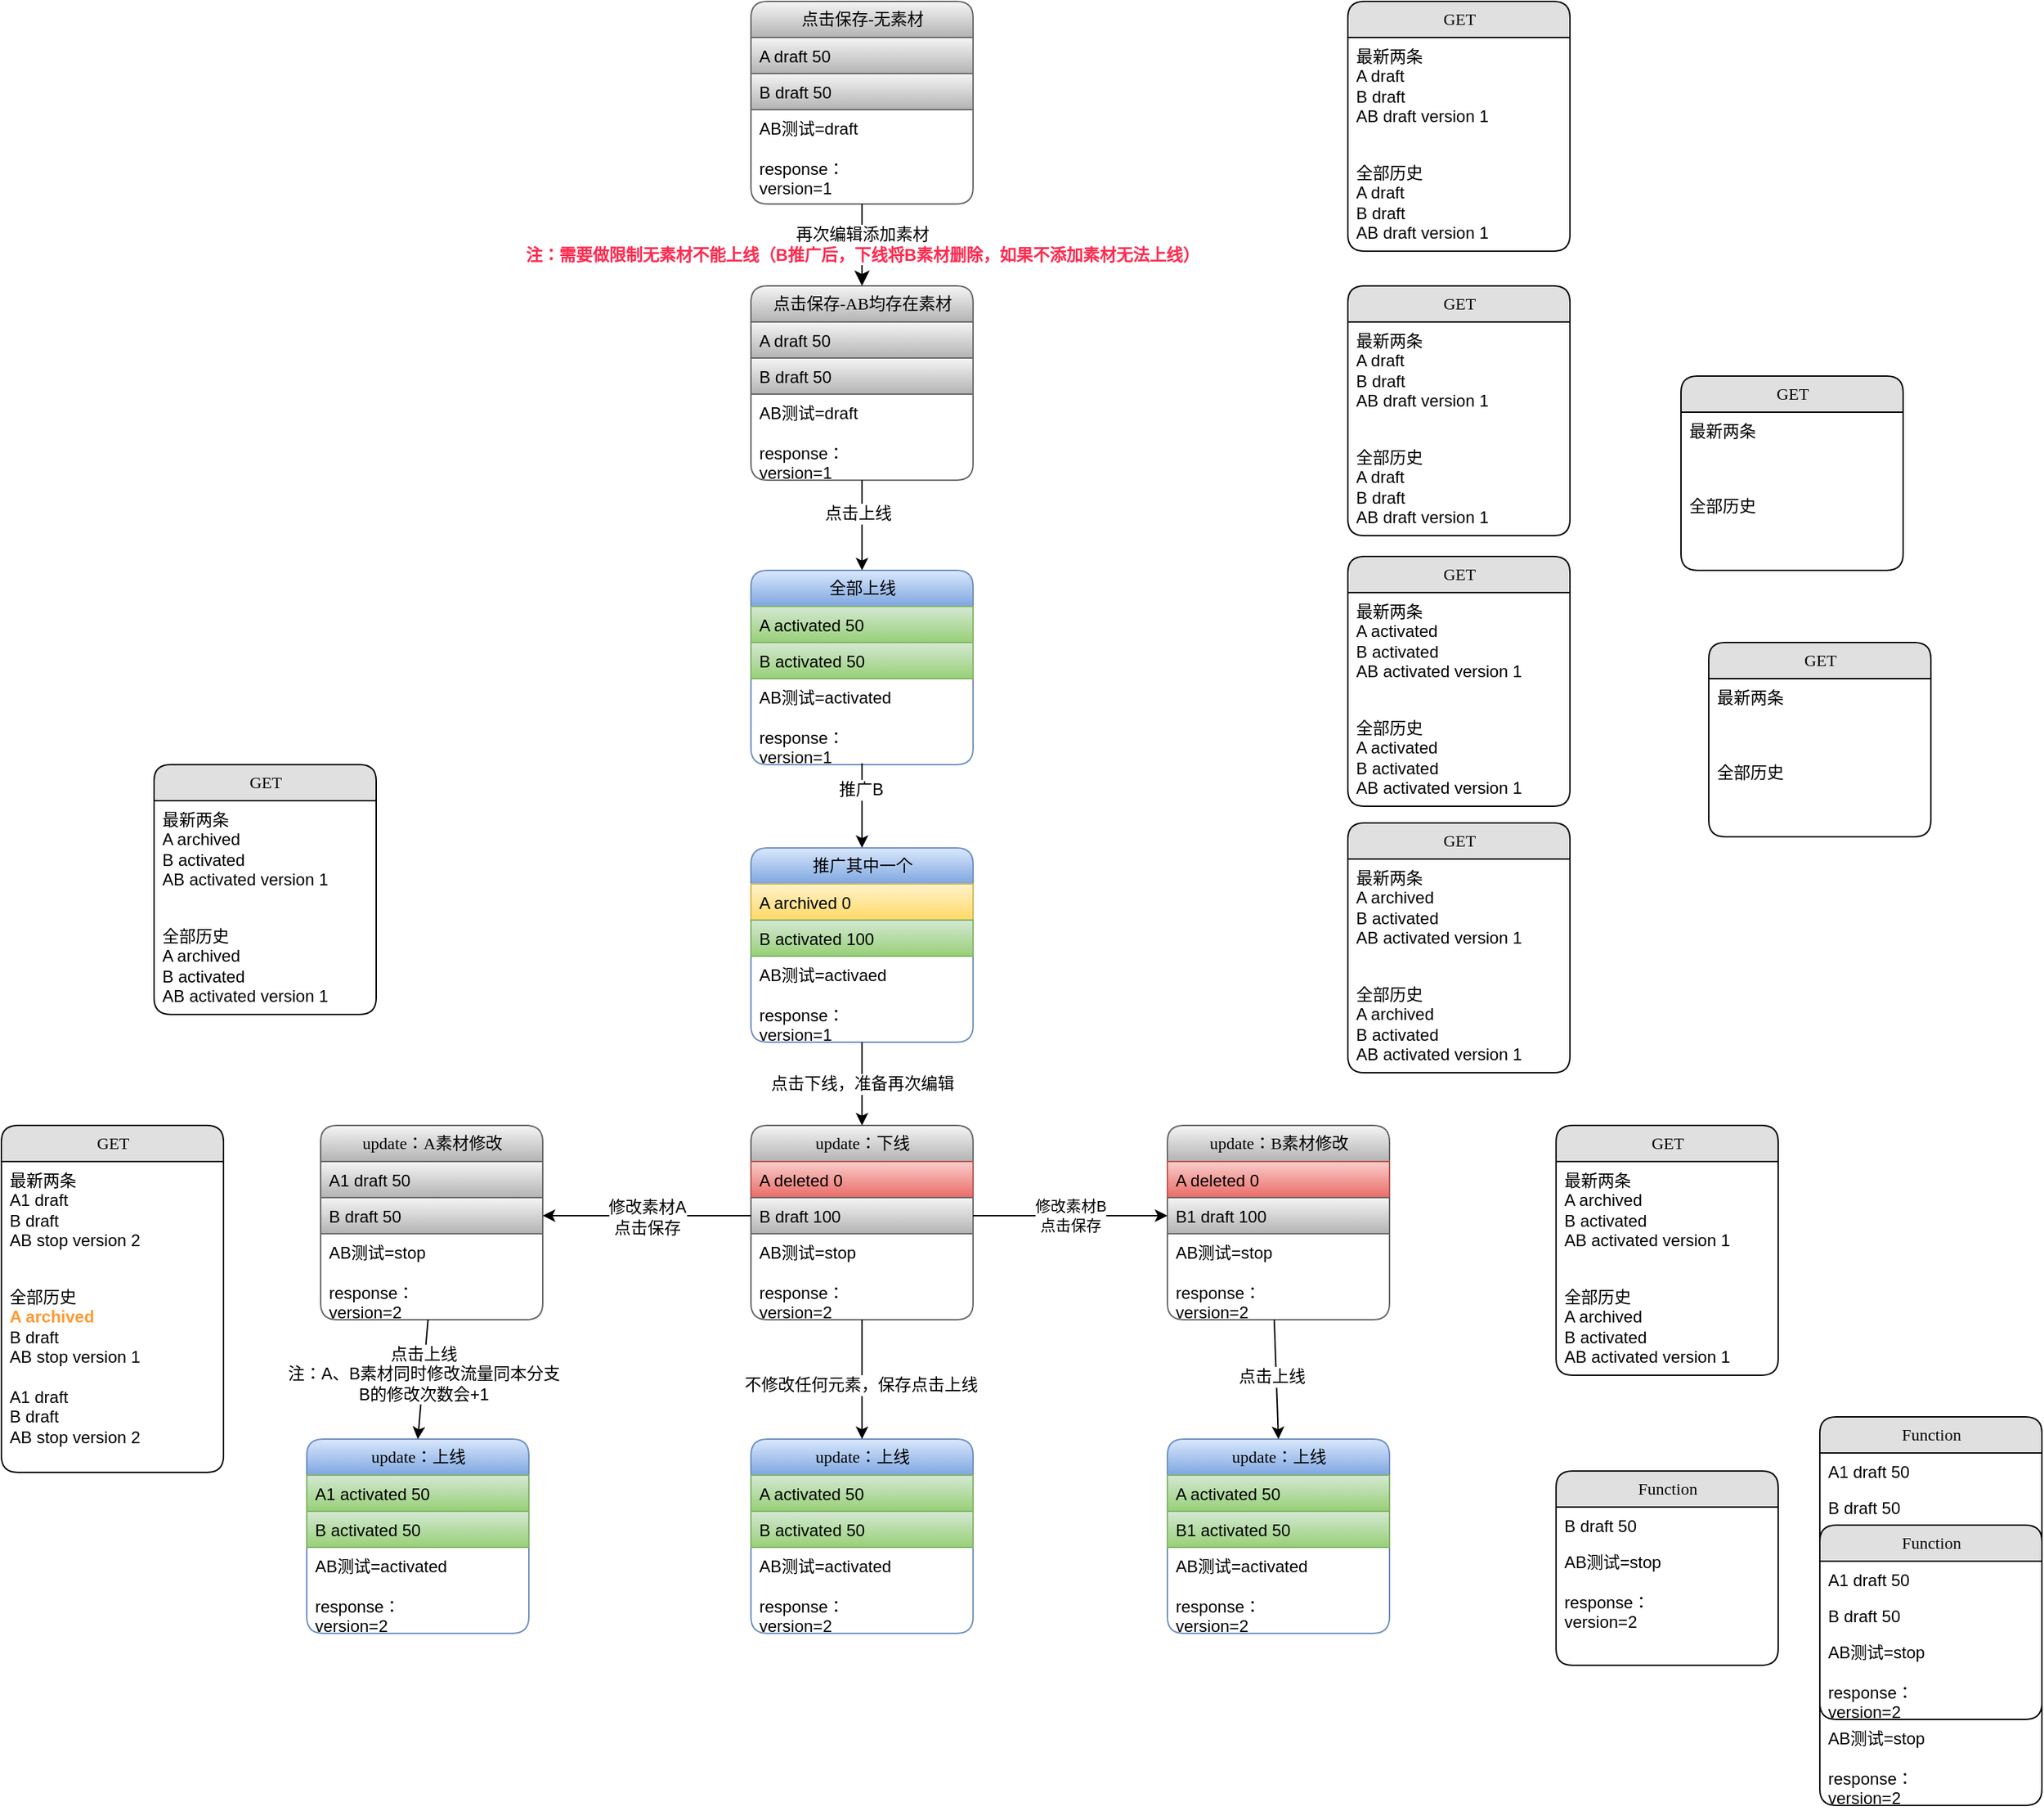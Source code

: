 <mxfile version="12.1.0" type="github" pages="1"><diagram name="Page-1" id="b520641d-4fe3-3701-9064-5fc419738815"><mxGraphModel dx="2775" dy="908" grid="1" gridSize="10" guides="1" tooltips="1" connect="1" arrows="1" fold="1" page="1" pageScale="1" pageWidth="1100" pageHeight="850" background="#ffffff" math="0" shadow="0"><root><mxCell id="0"/><mxCell id="1" parent="0"/><mxCell id="21ea969265ad0168-6" value="点击保存-无素材" style="swimlane;html=1;fontStyle=0;childLayout=stackLayout;horizontal=1;startSize=26;fillColor=#f5f5f5;horizontalStack=0;resizeParent=1;resizeLast=0;collapsible=1;marginBottom=0;swimlaneFillColor=#ffffff;align=center;rounded=1;shadow=0;comic=0;labelBackgroundColor=none;strokeColor=#666666;strokeWidth=1;fontFamily=Verdana;fontSize=12;gradientColor=#b3b3b3;" parent="1" vertex="1"><mxGeometry x="160" y="30" width="160" height="146" as="geometry"/></mxCell><mxCell id="21ea969265ad0168-7" value="A draft 50" style="text;html=1;strokeColor=#666666;fillColor=#f5f5f5;spacingLeft=4;spacingRight=4;whiteSpace=wrap;overflow=hidden;rotatable=0;points=[[0,0.5],[1,0.5]];portConstraint=eastwest;gradientColor=#b3b3b3;" parent="21ea969265ad0168-6" vertex="1"><mxGeometry y="26" width="160" height="26" as="geometry"/></mxCell><mxCell id="21ea969265ad0168-8" value="B draft 50" style="text;html=1;strokeColor=#666666;fillColor=#f5f5f5;spacingLeft=4;spacingRight=4;whiteSpace=wrap;overflow=hidden;rotatable=0;points=[[0,0.5],[1,0.5]];portConstraint=eastwest;gradientColor=#b3b3b3;" parent="21ea969265ad0168-6" vertex="1"><mxGeometry y="52" width="160" height="26" as="geometry"/></mxCell><mxCell id="21ea969265ad0168-9" value="AB测试=draft&lt;br&gt;&lt;br&gt;response：&lt;br&gt;version=1" style="text;html=1;strokeColor=none;fillColor=none;spacingLeft=4;spacingRight=4;whiteSpace=wrap;overflow=hidden;rotatable=0;points=[[0,0.5],[1,0.5]];portConstraint=eastwest;" parent="21ea969265ad0168-6" vertex="1"><mxGeometry y="78" width="160" height="62" as="geometry"/></mxCell><mxCell id="21ea969265ad0168-14" value="点击保存-AB均存在素材" style="swimlane;html=1;fontStyle=0;childLayout=stackLayout;horizontal=1;startSize=26;fillColor=#f5f5f5;horizontalStack=0;resizeParent=1;resizeLast=0;collapsible=1;marginBottom=0;swimlaneFillColor=#ffffff;align=center;rounded=1;shadow=0;comic=0;labelBackgroundColor=none;strokeColor=#666666;strokeWidth=1;fontFamily=Verdana;fontSize=12;gradientColor=#b3b3b3;" parent="1" vertex="1"><mxGeometry x="160" y="235" width="160" height="140" as="geometry"/></mxCell><mxCell id="21ea969265ad0168-15" value="A draft 50" style="text;html=1;strokeColor=#666666;fillColor=#f5f5f5;spacingLeft=4;spacingRight=4;whiteSpace=wrap;overflow=hidden;rotatable=0;points=[[0,0.5],[1,0.5]];portConstraint=eastwest;gradientColor=#b3b3b3;" parent="21ea969265ad0168-14" vertex="1"><mxGeometry y="26" width="160" height="26" as="geometry"/></mxCell><mxCell id="21ea969265ad0168-16" value="B draft 50" style="text;html=1;strokeColor=#666666;fillColor=#f5f5f5;spacingLeft=4;spacingRight=4;whiteSpace=wrap;overflow=hidden;rotatable=0;points=[[0,0.5],[1,0.5]];portConstraint=eastwest;gradientColor=#b3b3b3;" parent="21ea969265ad0168-14" vertex="1"><mxGeometry y="52" width="160" height="26" as="geometry"/></mxCell><mxCell id="LY-3faX_GtaWRglu8seo-2" value="AB测试=draft&lt;br&gt;&lt;br&gt;response：&lt;br&gt;version=1" style="text;html=1;strokeColor=none;fillColor=none;spacingLeft=4;spacingRight=4;whiteSpace=wrap;overflow=hidden;rotatable=0;points=[[0,0.5],[1,0.5]];portConstraint=eastwest;" vertex="1" parent="21ea969265ad0168-14"><mxGeometry y="78" width="160" height="62" as="geometry"/></mxCell><mxCell id="21ea969265ad0168-18" value="全部上线" style="swimlane;html=1;fontStyle=0;childLayout=stackLayout;horizontal=1;startSize=26;fillColor=#dae8fc;horizontalStack=0;resizeParent=1;resizeLast=0;collapsible=1;marginBottom=0;swimlaneFillColor=#ffffff;align=center;rounded=1;shadow=0;comic=0;labelBackgroundColor=none;strokeColor=#6c8ebf;strokeWidth=1;fontFamily=Verdana;fontSize=12;gradientColor=#7ea6e0;" parent="1" vertex="1"><mxGeometry x="160" y="440" width="160" height="140" as="geometry"/></mxCell><mxCell id="21ea969265ad0168-19" value="A activated 50" style="text;html=1;strokeColor=#82b366;fillColor=#d5e8d4;spacingLeft=4;spacingRight=4;whiteSpace=wrap;overflow=hidden;rotatable=0;points=[[0,0.5],[1,0.5]];portConstraint=eastwest;gradientColor=#97d077;" parent="21ea969265ad0168-18" vertex="1"><mxGeometry y="26" width="160" height="26" as="geometry"/></mxCell><mxCell id="21ea969265ad0168-20" value="B activated 50" style="text;html=1;strokeColor=#82b366;fillColor=#d5e8d4;spacingLeft=4;spacingRight=4;whiteSpace=wrap;overflow=hidden;rotatable=0;points=[[0,0.5],[1,0.5]];portConstraint=eastwest;gradientColor=#97d077;" parent="21ea969265ad0168-18" vertex="1"><mxGeometry y="52" width="160" height="26" as="geometry"/></mxCell><mxCell id="21ea969265ad0168-51" value="AB测试=activated&lt;br&gt;&lt;br&gt;response：&lt;br&gt;version=1" style="text;html=1;strokeColor=none;fillColor=none;spacingLeft=4;spacingRight=4;whiteSpace=wrap;overflow=hidden;rotatable=0;points=[[0,0.5],[1,0.5]];portConstraint=eastwest;" parent="21ea969265ad0168-18" vertex="1"><mxGeometry y="78" width="160" height="62" as="geometry"/></mxCell><mxCell id="21ea969265ad0168-36" style="edgeStyle=orthogonalEdgeStyle;html=1;labelBackgroundColor=none;startFill=0;startSize=8;endFill=1;endSize=8;fontFamily=Verdana;fontSize=12;" parent="1" source="21ea969265ad0168-6" target="21ea969265ad0168-14" edge="1"><mxGeometry relative="1" as="geometry"/></mxCell><mxCell id="LY-3faX_GtaWRglu8seo-1" value="再次编辑添加素材&lt;br&gt;&lt;b&gt;&lt;font color=&quot;#ff2b4f&quot;&gt;注：需要做限制无素材不能上线（B推广后，下线将B素材删除，如果不添加素材无法上线）&lt;/font&gt;&lt;/b&gt;" style="text;html=1;resizable=0;points=[];align=center;verticalAlign=middle;labelBackgroundColor=#ffffff;" vertex="1" connectable="0" parent="21ea969265ad0168-36"><mxGeometry x="-0.02" relative="1" as="geometry"><mxPoint as="offset"/></mxGeometry></mxCell><mxCell id="LY-3faX_GtaWRglu8seo-19" value="update：B素材修改" style="swimlane;html=1;fontStyle=0;childLayout=stackLayout;horizontal=1;startSize=26;fillColor=#f5f5f5;horizontalStack=0;resizeParent=1;resizeLast=0;collapsible=1;marginBottom=0;swimlaneFillColor=#ffffff;align=center;rounded=1;shadow=0;comic=0;labelBackgroundColor=none;strokeColor=#666666;strokeWidth=1;fontFamily=Verdana;fontSize=12;gradientColor=#b3b3b3;" vertex="1" parent="1"><mxGeometry x="460" y="840" width="160" height="140" as="geometry"/></mxCell><mxCell id="LY-3faX_GtaWRglu8seo-20" value="A deleted 0" style="text;html=1;strokeColor=#b85450;fillColor=#f8cecc;spacingLeft=4;spacingRight=4;whiteSpace=wrap;overflow=hidden;rotatable=0;points=[[0,0.5],[1,0.5]];portConstraint=eastwest;gradientColor=#ea6b66;" vertex="1" parent="LY-3faX_GtaWRglu8seo-19"><mxGeometry y="26" width="160" height="26" as="geometry"/></mxCell><mxCell id="LY-3faX_GtaWRglu8seo-21" value="B1 draft 100" style="text;html=1;strokeColor=#666666;fillColor=#f5f5f5;spacingLeft=4;spacingRight=4;whiteSpace=wrap;overflow=hidden;rotatable=0;points=[[0,0.5],[1,0.5]];portConstraint=eastwest;gradientColor=#b3b3b3;" vertex="1" parent="LY-3faX_GtaWRglu8seo-19"><mxGeometry y="52" width="160" height="26" as="geometry"/></mxCell><mxCell id="LY-3faX_GtaWRglu8seo-22" value="AB测试=stop&lt;br&gt;&lt;br&gt;response：&lt;br&gt;version=2" style="text;html=1;strokeColor=none;fillColor=none;spacingLeft=4;spacingRight=4;whiteSpace=wrap;overflow=hidden;rotatable=0;points=[[0,0.5],[1,0.5]];portConstraint=eastwest;" vertex="1" parent="LY-3faX_GtaWRglu8seo-19"><mxGeometry y="78" width="160" height="62" as="geometry"/></mxCell><mxCell id="LY-3faX_GtaWRglu8seo-23" value="推广其中一个" style="swimlane;html=1;fontStyle=0;childLayout=stackLayout;horizontal=1;startSize=26;fillColor=#dae8fc;horizontalStack=0;resizeParent=1;resizeLast=0;collapsible=1;marginBottom=0;swimlaneFillColor=#ffffff;align=center;rounded=1;shadow=0;comic=0;labelBackgroundColor=none;strokeColor=#6c8ebf;strokeWidth=1;fontFamily=Verdana;fontSize=12;gradientColor=#7ea6e0;" vertex="1" parent="1"><mxGeometry x="160" y="640" width="160" height="140" as="geometry"/></mxCell><mxCell id="LY-3faX_GtaWRglu8seo-24" value="A archived 0" style="text;html=1;strokeColor=#d6b656;fillColor=#fff2cc;spacingLeft=4;spacingRight=4;whiteSpace=wrap;overflow=hidden;rotatable=0;points=[[0,0.5],[1,0.5]];portConstraint=eastwest;gradientColor=#ffd966;" vertex="1" parent="LY-3faX_GtaWRglu8seo-23"><mxGeometry y="26" width="160" height="26" as="geometry"/></mxCell><mxCell id="LY-3faX_GtaWRglu8seo-25" value="B activated 100" style="text;html=1;strokeColor=#82b366;fillColor=#d5e8d4;spacingLeft=4;spacingRight=4;whiteSpace=wrap;overflow=hidden;rotatable=0;points=[[0,0.5],[1,0.5]];portConstraint=eastwest;gradientColor=#97d077;" vertex="1" parent="LY-3faX_GtaWRglu8seo-23"><mxGeometry y="52" width="160" height="26" as="geometry"/></mxCell><mxCell id="LY-3faX_GtaWRglu8seo-26" value="AB测试=activaed&lt;br&gt;&lt;br&gt;response：&lt;br&gt;version=1" style="text;html=1;strokeColor=none;fillColor=none;spacingLeft=4;spacingRight=4;whiteSpace=wrap;overflow=hidden;rotatable=0;points=[[0,0.5],[1,0.5]];portConstraint=eastwest;" vertex="1" parent="LY-3faX_GtaWRglu8seo-23"><mxGeometry y="78" width="160" height="62" as="geometry"/></mxCell><mxCell id="LY-3faX_GtaWRglu8seo-27" value="update：下线" style="swimlane;html=1;fontStyle=0;childLayout=stackLayout;horizontal=1;startSize=26;fillColor=#f5f5f5;horizontalStack=0;resizeParent=1;resizeLast=0;collapsible=1;marginBottom=0;swimlaneFillColor=#ffffff;align=center;rounded=1;shadow=0;comic=0;labelBackgroundColor=none;strokeColor=#666666;strokeWidth=1;fontFamily=Verdana;fontSize=12;gradientColor=#b3b3b3;" vertex="1" parent="1"><mxGeometry x="160" y="840" width="160" height="140" as="geometry"/></mxCell><mxCell id="LY-3faX_GtaWRglu8seo-28" value="A deleted 0" style="text;html=1;strokeColor=#b85450;fillColor=#f8cecc;spacingLeft=4;spacingRight=4;whiteSpace=wrap;overflow=hidden;rotatable=0;points=[[0,0.5],[1,0.5]];portConstraint=eastwest;gradientColor=#ea6b66;" vertex="1" parent="LY-3faX_GtaWRglu8seo-27"><mxGeometry y="26" width="160" height="26" as="geometry"/></mxCell><mxCell id="LY-3faX_GtaWRglu8seo-29" value="B draft 100" style="text;html=1;strokeColor=#666666;fillColor=#f5f5f5;spacingLeft=4;spacingRight=4;whiteSpace=wrap;overflow=hidden;rotatable=0;points=[[0,0.5],[1,0.5]];portConstraint=eastwest;gradientColor=#b3b3b3;" vertex="1" parent="LY-3faX_GtaWRglu8seo-27"><mxGeometry y="52" width="160" height="26" as="geometry"/></mxCell><mxCell id="LY-3faX_GtaWRglu8seo-30" value="AB测试=stop&lt;br&gt;&lt;br&gt;response：&lt;br&gt;version=2" style="text;html=1;strokeColor=none;fillColor=none;spacingLeft=4;spacingRight=4;whiteSpace=wrap;overflow=hidden;rotatable=0;points=[[0,0.5],[1,0.5]];portConstraint=eastwest;" vertex="1" parent="LY-3faX_GtaWRglu8seo-27"><mxGeometry y="78" width="160" height="62" as="geometry"/></mxCell><mxCell id="LY-3faX_GtaWRglu8seo-31" value="update：A素材修改" style="swimlane;html=1;fontStyle=0;childLayout=stackLayout;horizontal=1;startSize=26;fillColor=#f5f5f5;horizontalStack=0;resizeParent=1;resizeLast=0;collapsible=1;marginBottom=0;swimlaneFillColor=#ffffff;align=center;rounded=1;shadow=0;comic=0;labelBackgroundColor=none;strokeColor=#666666;strokeWidth=1;fontFamily=Verdana;fontSize=12;gradientColor=#b3b3b3;" vertex="1" parent="1"><mxGeometry x="-150" y="840" width="160" height="140" as="geometry"/></mxCell><mxCell id="LY-3faX_GtaWRglu8seo-32" value="A1 draft 50" style="text;html=1;strokeColor=#666666;fillColor=#f5f5f5;spacingLeft=4;spacingRight=4;whiteSpace=wrap;overflow=hidden;rotatable=0;points=[[0,0.5],[1,0.5]];portConstraint=eastwest;gradientColor=#b3b3b3;" vertex="1" parent="LY-3faX_GtaWRglu8seo-31"><mxGeometry y="26" width="160" height="26" as="geometry"/></mxCell><mxCell id="LY-3faX_GtaWRglu8seo-33" value="B draft 50" style="text;html=1;strokeColor=#666666;fillColor=#f5f5f5;spacingLeft=4;spacingRight=4;whiteSpace=wrap;overflow=hidden;rotatable=0;points=[[0,0.5],[1,0.5]];portConstraint=eastwest;gradientColor=#b3b3b3;" vertex="1" parent="LY-3faX_GtaWRglu8seo-31"><mxGeometry y="52" width="160" height="26" as="geometry"/></mxCell><mxCell id="LY-3faX_GtaWRglu8seo-34" value="AB测试=stop&lt;br&gt;&lt;br&gt;response：&lt;br&gt;version=2" style="text;html=1;strokeColor=none;fillColor=none;spacingLeft=4;spacingRight=4;whiteSpace=wrap;overflow=hidden;rotatable=0;points=[[0,0.5],[1,0.5]];portConstraint=eastwest;" vertex="1" parent="LY-3faX_GtaWRglu8seo-31"><mxGeometry y="78" width="160" height="62" as="geometry"/></mxCell><mxCell id="LY-3faX_GtaWRglu8seo-36" value="" style="endArrow=classic;html=1;entryX=0.5;entryY=0;entryDx=0;entryDy=0;" edge="1" parent="1" source="LY-3faX_GtaWRglu8seo-2" target="21ea969265ad0168-18"><mxGeometry width="50" height="50" relative="1" as="geometry"><mxPoint x="240" y="393" as="sourcePoint"/><mxPoint x="210" y="670" as="targetPoint"/></mxGeometry></mxCell><mxCell id="LY-3faX_GtaWRglu8seo-37" value="点击上线" style="text;html=1;resizable=0;points=[];align=center;verticalAlign=middle;labelBackgroundColor=#ffffff;" vertex="1" connectable="0" parent="LY-3faX_GtaWRglu8seo-36"><mxGeometry x="-0.277" y="-3" relative="1" as="geometry"><mxPoint as="offset"/></mxGeometry></mxCell><mxCell id="LY-3faX_GtaWRglu8seo-38" value="" style="endArrow=classic;html=1;entryX=0.5;entryY=0;entryDx=0;entryDy=0;" edge="1" parent="1" target="LY-3faX_GtaWRglu8seo-23"><mxGeometry width="50" height="50" relative="1" as="geometry"><mxPoint x="240" y="579" as="sourcePoint"/><mxPoint x="210" y="1000" as="targetPoint"/></mxGeometry></mxCell><mxCell id="LY-3faX_GtaWRglu8seo-39" value="推广B" style="text;html=1;resizable=0;points=[];align=center;verticalAlign=middle;labelBackgroundColor=#ffffff;" vertex="1" connectable="0" parent="LY-3faX_GtaWRglu8seo-38"><mxGeometry x="-0.377" y="-1" relative="1" as="geometry"><mxPoint as="offset"/></mxGeometry></mxCell><mxCell id="LY-3faX_GtaWRglu8seo-40" value="" style="endArrow=classic;html=1;entryX=0.5;entryY=0;entryDx=0;entryDy=0;" edge="1" parent="1" source="LY-3faX_GtaWRglu8seo-26" target="LY-3faX_GtaWRglu8seo-27"><mxGeometry width="50" height="50" relative="1" as="geometry"><mxPoint x="-150" y="1050" as="sourcePoint"/><mxPoint x="-100" y="1000" as="targetPoint"/></mxGeometry></mxCell><mxCell id="LY-3faX_GtaWRglu8seo-41" value="点击下线，准备再次编辑" style="text;html=1;resizable=0;points=[];align=center;verticalAlign=middle;labelBackgroundColor=#ffffff;" vertex="1" connectable="0" parent="LY-3faX_GtaWRglu8seo-40"><mxGeometry relative="1" as="geometry"><mxPoint as="offset"/></mxGeometry></mxCell><mxCell id="LY-3faX_GtaWRglu8seo-42" value="" style="endArrow=classic;html=1;exitX=0;exitY=0.5;exitDx=0;exitDy=0;entryX=1;entryY=0.5;entryDx=0;entryDy=0;" edge="1" parent="1" source="LY-3faX_GtaWRglu8seo-29" target="LY-3faX_GtaWRglu8seo-33"><mxGeometry width="50" height="50" relative="1" as="geometry"><mxPoint x="-150" y="1050" as="sourcePoint"/><mxPoint x="-100" y="1000" as="targetPoint"/></mxGeometry></mxCell><mxCell id="LY-3faX_GtaWRglu8seo-43" value="修改素材A&lt;br&gt;点击保存" style="text;html=1;resizable=0;points=[];align=center;verticalAlign=middle;labelBackgroundColor=#ffffff;" vertex="1" connectable="0" parent="LY-3faX_GtaWRglu8seo-42"><mxGeometry y="1" relative="1" as="geometry"><mxPoint as="offset"/></mxGeometry></mxCell><mxCell id="LY-3faX_GtaWRglu8seo-44" value="修改素材B&lt;br&gt;点击保存" style="endArrow=classic;html=1;entryX=0;entryY=0.5;entryDx=0;entryDy=0;exitX=1;exitY=0.5;exitDx=0;exitDy=0;" edge="1" parent="1" source="LY-3faX_GtaWRglu8seo-29" target="LY-3faX_GtaWRglu8seo-21"><mxGeometry width="50" height="50" relative="1" as="geometry"><mxPoint x="-150" y="1050" as="sourcePoint"/><mxPoint x="-100" y="1000" as="targetPoint"/></mxGeometry></mxCell><mxCell id="LY-3faX_GtaWRglu8seo-45" value="update：上线" style="swimlane;html=1;fontStyle=0;childLayout=stackLayout;horizontal=1;startSize=26;fillColor=#dae8fc;horizontalStack=0;resizeParent=1;resizeLast=0;collapsible=1;marginBottom=0;swimlaneFillColor=#ffffff;align=center;rounded=1;shadow=0;comic=0;labelBackgroundColor=none;strokeColor=#6c8ebf;strokeWidth=1;fontFamily=Verdana;fontSize=12;gradientColor=#7ea6e0;" vertex="1" parent="1"><mxGeometry x="-160" y="1066" width="160" height="140" as="geometry"/></mxCell><mxCell id="LY-3faX_GtaWRglu8seo-46" value="A1 activated 50" style="text;html=1;strokeColor=#82b366;fillColor=#d5e8d4;spacingLeft=4;spacingRight=4;whiteSpace=wrap;overflow=hidden;rotatable=0;points=[[0,0.5],[1,0.5]];portConstraint=eastwest;gradientColor=#97d077;" vertex="1" parent="LY-3faX_GtaWRglu8seo-45"><mxGeometry y="26" width="160" height="26" as="geometry"/></mxCell><mxCell id="LY-3faX_GtaWRglu8seo-47" value="B activated 50" style="text;html=1;strokeColor=#82b366;fillColor=#d5e8d4;spacingLeft=4;spacingRight=4;whiteSpace=wrap;overflow=hidden;rotatable=0;points=[[0,0.5],[1,0.5]];portConstraint=eastwest;gradientColor=#97d077;" vertex="1" parent="LY-3faX_GtaWRglu8seo-45"><mxGeometry y="52" width="160" height="26" as="geometry"/></mxCell><mxCell id="LY-3faX_GtaWRglu8seo-48" value="AB测试=activated&lt;br&gt;&lt;br&gt;response：&lt;br&gt;version=2" style="text;html=1;strokeColor=none;fillColor=none;spacingLeft=4;spacingRight=4;whiteSpace=wrap;overflow=hidden;rotatable=0;points=[[0,0.5],[1,0.5]];portConstraint=eastwest;" vertex="1" parent="LY-3faX_GtaWRglu8seo-45"><mxGeometry y="78" width="160" height="62" as="geometry"/></mxCell><mxCell id="LY-3faX_GtaWRglu8seo-53" value="update：上线" style="swimlane;html=1;fontStyle=0;childLayout=stackLayout;horizontal=1;startSize=26;fillColor=#dae8fc;horizontalStack=0;resizeParent=1;resizeLast=0;collapsible=1;marginBottom=0;swimlaneFillColor=#ffffff;align=center;rounded=1;shadow=0;comic=0;labelBackgroundColor=none;strokeColor=#6c8ebf;strokeWidth=1;fontFamily=Verdana;fontSize=12;gradientColor=#7ea6e0;" vertex="1" parent="1"><mxGeometry x="460" y="1066" width="160" height="140" as="geometry"/></mxCell><mxCell id="LY-3faX_GtaWRglu8seo-54" value="A activated 50" style="text;html=1;strokeColor=#82b366;fillColor=#d5e8d4;spacingLeft=4;spacingRight=4;whiteSpace=wrap;overflow=hidden;rotatable=0;points=[[0,0.5],[1,0.5]];portConstraint=eastwest;gradientColor=#97d077;" vertex="1" parent="LY-3faX_GtaWRglu8seo-53"><mxGeometry y="26" width="160" height="26" as="geometry"/></mxCell><mxCell id="LY-3faX_GtaWRglu8seo-55" value="B1 activated 50" style="text;html=1;strokeColor=#82b366;fillColor=#d5e8d4;spacingLeft=4;spacingRight=4;whiteSpace=wrap;overflow=hidden;rotatable=0;points=[[0,0.5],[1,0.5]];portConstraint=eastwest;gradientColor=#97d077;" vertex="1" parent="LY-3faX_GtaWRglu8seo-53"><mxGeometry y="52" width="160" height="26" as="geometry"/></mxCell><mxCell id="LY-3faX_GtaWRglu8seo-56" value="AB测试=activated&lt;br&gt;&lt;br&gt;response：&lt;br&gt;version=2" style="text;html=1;strokeColor=none;fillColor=none;spacingLeft=4;spacingRight=4;whiteSpace=wrap;overflow=hidden;rotatable=0;points=[[0,0.5],[1,0.5]];portConstraint=eastwest;" vertex="1" parent="LY-3faX_GtaWRglu8seo-53"><mxGeometry y="78" width="160" height="62" as="geometry"/></mxCell><mxCell id="LY-3faX_GtaWRglu8seo-57" value="GET" style="swimlane;html=1;fontStyle=0;childLayout=stackLayout;horizontal=1;startSize=26;fillColor=#e0e0e0;horizontalStack=0;resizeParent=1;resizeLast=0;collapsible=1;marginBottom=0;swimlaneFillColor=#ffffff;align=center;rounded=1;shadow=0;comic=0;labelBackgroundColor=none;strokeColor=#000000;strokeWidth=1;fontFamily=Verdana;fontSize=12;fontColor=#000000;" vertex="1" parent="1"><mxGeometry x="590" y="30" width="160" height="180" as="geometry"/></mxCell><mxCell id="LY-3faX_GtaWRglu8seo-80" value="最新两条&lt;br&gt;A draft&lt;br&gt;B draft&lt;br&gt;AB draft version 1" style="text;html=1;strokeColor=none;fillColor=none;spacingLeft=4;spacingRight=4;whiteSpace=wrap;overflow=hidden;rotatable=0;points=[[0,0.5],[1,0.5]];portConstraint=eastwest;" vertex="1" parent="LY-3faX_GtaWRglu8seo-57"><mxGeometry y="26" width="160" height="84" as="geometry"/></mxCell><mxCell id="LY-3faX_GtaWRglu8seo-62" value="全部历史&lt;br&gt;A draft&lt;br&gt;B draft&lt;br&gt;AB draft version 1" style="text;html=1;strokeColor=none;fillColor=none;spacingLeft=4;spacingRight=4;whiteSpace=wrap;overflow=hidden;rotatable=0;points=[[0,0.5],[1,0.5]];portConstraint=eastwest;" vertex="1" parent="LY-3faX_GtaWRglu8seo-57"><mxGeometry y="110" width="160" height="70" as="geometry"/></mxCell><mxCell id="LY-3faX_GtaWRglu8seo-61" value="Function" style="swimlane;html=1;fontStyle=0;childLayout=stackLayout;horizontal=1;startSize=26;fillColor=#e0e0e0;horizontalStack=0;resizeParent=1;resizeLast=0;collapsible=1;marginBottom=0;swimlaneFillColor=#ffffff;align=center;rounded=1;shadow=0;comic=0;labelBackgroundColor=none;strokeColor=#000000;strokeWidth=1;fontFamily=Verdana;fontSize=12;fontColor=#000000;" vertex="1" parent="1"><mxGeometry x="740" y="1089" width="160" height="140" as="geometry"/></mxCell><mxCell id="LY-3faX_GtaWRglu8seo-63" value="B draft 50" style="text;html=1;strokeColor=none;fillColor=none;spacingLeft=4;spacingRight=4;whiteSpace=wrap;overflow=hidden;rotatable=0;points=[[0,0.5],[1,0.5]];portConstraint=eastwest;" vertex="1" parent="LY-3faX_GtaWRglu8seo-61"><mxGeometry y="26" width="160" height="26" as="geometry"/></mxCell><mxCell id="LY-3faX_GtaWRglu8seo-64" value="AB测试=stop&lt;br&gt;&lt;br&gt;response：&lt;br&gt;version=2" style="text;html=1;strokeColor=none;fillColor=none;spacingLeft=4;spacingRight=4;whiteSpace=wrap;overflow=hidden;rotatable=0;points=[[0,0.5],[1,0.5]];portConstraint=eastwest;" vertex="1" parent="LY-3faX_GtaWRglu8seo-61"><mxGeometry y="52" width="160" height="62" as="geometry"/></mxCell><mxCell id="LY-3faX_GtaWRglu8seo-65" value="update：上线" style="swimlane;html=1;fontStyle=0;childLayout=stackLayout;horizontal=1;startSize=26;fillColor=#dae8fc;horizontalStack=0;resizeParent=1;resizeLast=0;collapsible=1;marginBottom=0;swimlaneFillColor=#ffffff;align=center;rounded=1;shadow=0;comic=0;labelBackgroundColor=none;strokeColor=#6c8ebf;strokeWidth=1;fontFamily=Verdana;fontSize=12;gradientColor=#7ea6e0;" vertex="1" parent="1"><mxGeometry x="160" y="1066" width="160" height="140" as="geometry"/></mxCell><mxCell id="LY-3faX_GtaWRglu8seo-66" value="A activated 50" style="text;html=1;strokeColor=#82b366;fillColor=#d5e8d4;spacingLeft=4;spacingRight=4;whiteSpace=wrap;overflow=hidden;rotatable=0;points=[[0,0.5],[1,0.5]];portConstraint=eastwest;gradientColor=#97d077;" vertex="1" parent="LY-3faX_GtaWRglu8seo-65"><mxGeometry y="26" width="160" height="26" as="geometry"/></mxCell><mxCell id="LY-3faX_GtaWRglu8seo-67" value="B activated 50" style="text;html=1;strokeColor=#82b366;fillColor=#d5e8d4;spacingLeft=4;spacingRight=4;whiteSpace=wrap;overflow=hidden;rotatable=0;points=[[0,0.5],[1,0.5]];portConstraint=eastwest;gradientColor=#97d077;" vertex="1" parent="LY-3faX_GtaWRglu8seo-65"><mxGeometry y="52" width="160" height="26" as="geometry"/></mxCell><mxCell id="LY-3faX_GtaWRglu8seo-68" value="AB测试=activated&lt;br&gt;&lt;br&gt;response：&lt;br&gt;version=2" style="text;html=1;strokeColor=none;fillColor=none;spacingLeft=4;spacingRight=4;whiteSpace=wrap;overflow=hidden;rotatable=0;points=[[0,0.5],[1,0.5]];portConstraint=eastwest;" vertex="1" parent="LY-3faX_GtaWRglu8seo-65"><mxGeometry y="78" width="160" height="62" as="geometry"/></mxCell><mxCell id="LY-3faX_GtaWRglu8seo-69" value="Function" style="swimlane;html=1;fontStyle=0;childLayout=stackLayout;horizontal=1;startSize=26;fillColor=#e0e0e0;horizontalStack=0;resizeParent=1;resizeLast=0;collapsible=1;marginBottom=0;swimlaneFillColor=#ffffff;align=center;rounded=1;shadow=0;comic=0;labelBackgroundColor=none;strokeColor=#000000;strokeWidth=1;fontFamily=Verdana;fontSize=12;fontColor=#000000;" vertex="1" parent="1"><mxGeometry x="930" y="1050" width="160" height="280" as="geometry"/></mxCell><mxCell id="LY-3faX_GtaWRglu8seo-70" value="A1 draft 50" style="text;html=1;strokeColor=none;fillColor=none;spacingLeft=4;spacingRight=4;whiteSpace=wrap;overflow=hidden;rotatable=0;points=[[0,0.5],[1,0.5]];portConstraint=eastwest;" vertex="1" parent="LY-3faX_GtaWRglu8seo-69"><mxGeometry y="26" width="160" height="26" as="geometry"/></mxCell><mxCell id="LY-3faX_GtaWRglu8seo-71" value="B draft 50" style="text;html=1;strokeColor=none;fillColor=none;spacingLeft=4;spacingRight=4;whiteSpace=wrap;overflow=hidden;rotatable=0;points=[[0,0.5],[1,0.5]];portConstraint=eastwest;" vertex="1" parent="LY-3faX_GtaWRglu8seo-69"><mxGeometry y="52" width="160" height="26" as="geometry"/></mxCell><mxCell id="LY-3faX_GtaWRglu8seo-49" value="Function" style="swimlane;html=1;fontStyle=0;childLayout=stackLayout;horizontal=1;startSize=26;fillColor=#e0e0e0;horizontalStack=0;resizeParent=1;resizeLast=0;collapsible=1;marginBottom=0;swimlaneFillColor=#ffffff;align=center;rounded=1;shadow=0;comic=0;labelBackgroundColor=none;strokeColor=#000000;strokeWidth=1;fontFamily=Verdana;fontSize=12;fontColor=#000000;" vertex="1" parent="LY-3faX_GtaWRglu8seo-69"><mxGeometry y="78" width="160" height="140" as="geometry"/></mxCell><mxCell id="LY-3faX_GtaWRglu8seo-50" value="A1 draft 50" style="text;html=1;strokeColor=none;fillColor=none;spacingLeft=4;spacingRight=4;whiteSpace=wrap;overflow=hidden;rotatable=0;points=[[0,0.5],[1,0.5]];portConstraint=eastwest;" vertex="1" parent="LY-3faX_GtaWRglu8seo-49"><mxGeometry y="26" width="160" height="26" as="geometry"/></mxCell><mxCell id="LY-3faX_GtaWRglu8seo-51" value="B draft 50" style="text;html=1;strokeColor=none;fillColor=none;spacingLeft=4;spacingRight=4;whiteSpace=wrap;overflow=hidden;rotatable=0;points=[[0,0.5],[1,0.5]];portConstraint=eastwest;" vertex="1" parent="LY-3faX_GtaWRglu8seo-49"><mxGeometry y="52" width="160" height="26" as="geometry"/></mxCell><mxCell id="LY-3faX_GtaWRglu8seo-52" value="AB测试=stop&lt;br&gt;&lt;br&gt;response：&lt;br&gt;version=2" style="text;html=1;strokeColor=none;fillColor=none;spacingLeft=4;spacingRight=4;whiteSpace=wrap;overflow=hidden;rotatable=0;points=[[0,0.5],[1,0.5]];portConstraint=eastwest;" vertex="1" parent="LY-3faX_GtaWRglu8seo-49"><mxGeometry y="78" width="160" height="62" as="geometry"/></mxCell><mxCell id="LY-3faX_GtaWRglu8seo-72" value="AB测试=stop&lt;br&gt;&lt;br&gt;response：&lt;br&gt;version=2" style="text;html=1;strokeColor=none;fillColor=none;spacingLeft=4;spacingRight=4;whiteSpace=wrap;overflow=hidden;rotatable=0;points=[[0,0.5],[1,0.5]];portConstraint=eastwest;" vertex="1" parent="LY-3faX_GtaWRglu8seo-69"><mxGeometry y="218" width="160" height="62" as="geometry"/></mxCell><mxCell id="LY-3faX_GtaWRglu8seo-74" value="" style="endArrow=classic;html=1;entryX=0.5;entryY=0;entryDx=0;entryDy=0;" edge="1" parent="1" source="LY-3faX_GtaWRglu8seo-30" target="LY-3faX_GtaWRglu8seo-65"><mxGeometry width="50" height="50" relative="1" as="geometry"><mxPoint x="200" y="1040" as="sourcePoint"/><mxPoint x="250" y="990" as="targetPoint"/></mxGeometry></mxCell><mxCell id="LY-3faX_GtaWRglu8seo-77" value="不修改任何元素，保存点击上线" style="text;html=1;resizable=0;points=[];align=center;verticalAlign=middle;labelBackgroundColor=#ffffff;" vertex="1" connectable="0" parent="LY-3faX_GtaWRglu8seo-74"><mxGeometry x="0.086" y="-1" relative="1" as="geometry"><mxPoint as="offset"/></mxGeometry></mxCell><mxCell id="LY-3faX_GtaWRglu8seo-75" value="" style="endArrow=classic;html=1;entryX=0.5;entryY=0;entryDx=0;entryDy=0;exitX=0.481;exitY=1;exitDx=0;exitDy=0;exitPerimeter=0;" edge="1" parent="1" source="LY-3faX_GtaWRglu8seo-22" target="LY-3faX_GtaWRglu8seo-53"><mxGeometry width="50" height="50" relative="1" as="geometry"><mxPoint x="490" y="1060" as="sourcePoint"/><mxPoint x="540" y="1010" as="targetPoint"/></mxGeometry></mxCell><mxCell id="LY-3faX_GtaWRglu8seo-78" value="点击上线" style="text;html=1;resizable=0;points=[];align=center;verticalAlign=middle;labelBackgroundColor=#ffffff;" vertex="1" connectable="0" parent="LY-3faX_GtaWRglu8seo-75"><mxGeometry x="-0.043" y="-4" relative="1" as="geometry"><mxPoint as="offset"/></mxGeometry></mxCell><mxCell id="LY-3faX_GtaWRglu8seo-73" value="" style="endArrow=classic;html=1;entryX=0.5;entryY=0;entryDx=0;entryDy=0;" edge="1" parent="1" source="LY-3faX_GtaWRglu8seo-34" target="LY-3faX_GtaWRglu8seo-45"><mxGeometry width="50" height="50" relative="1" as="geometry"><mxPoint x="-80" y="980" as="sourcePoint"/><mxPoint x="-70" y="998" as="targetPoint"/></mxGeometry></mxCell><mxCell id="LY-3faX_GtaWRglu8seo-76" value="点击上线&lt;br&gt;注：A、B素材同时修改流量同本分支&lt;br&gt;B的修改次数会+1" style="text;html=1;resizable=0;points=[];align=center;verticalAlign=middle;labelBackgroundColor=#ffffff;" vertex="1" connectable="0" parent="LY-3faX_GtaWRglu8seo-73"><mxGeometry x="-0.098" relative="1" as="geometry"><mxPoint as="offset"/></mxGeometry></mxCell><mxCell id="LY-3faX_GtaWRglu8seo-81" value="GET" style="swimlane;html=1;fontStyle=0;childLayout=stackLayout;horizontal=1;startSize=26;fillColor=#e0e0e0;horizontalStack=0;resizeParent=1;resizeLast=0;collapsible=1;marginBottom=0;swimlaneFillColor=#ffffff;align=center;rounded=1;shadow=0;comic=0;labelBackgroundColor=none;strokeColor=#000000;strokeWidth=1;fontFamily=Verdana;fontSize=12;fontColor=#000000;" vertex="1" parent="1"><mxGeometry x="850" y="492" width="160" height="140" as="geometry"/></mxCell><mxCell id="LY-3faX_GtaWRglu8seo-82" value="最新两条&lt;br&gt;" style="text;html=1;strokeColor=none;fillColor=none;spacingLeft=4;spacingRight=4;whiteSpace=wrap;overflow=hidden;rotatable=0;points=[[0,0.5],[1,0.5]];portConstraint=eastwest;" vertex="1" parent="LY-3faX_GtaWRglu8seo-81"><mxGeometry y="26" width="160" height="54" as="geometry"/></mxCell><mxCell id="LY-3faX_GtaWRglu8seo-83" value="全部历史&lt;br&gt;" style="text;html=1;strokeColor=none;fillColor=none;spacingLeft=4;spacingRight=4;whiteSpace=wrap;overflow=hidden;rotatable=0;points=[[0,0.5],[1,0.5]];portConstraint=eastwest;" vertex="1" parent="LY-3faX_GtaWRglu8seo-81"><mxGeometry y="80" width="160" height="50" as="geometry"/></mxCell><mxCell id="LY-3faX_GtaWRglu8seo-84" value="GET" style="swimlane;html=1;fontStyle=0;childLayout=stackLayout;horizontal=1;startSize=26;fillColor=#e0e0e0;horizontalStack=0;resizeParent=1;resizeLast=0;collapsible=1;marginBottom=0;swimlaneFillColor=#ffffff;align=center;rounded=1;shadow=0;comic=0;labelBackgroundColor=none;strokeColor=#000000;strokeWidth=1;fontFamily=Verdana;fontSize=12;fontColor=#000000;" vertex="1" parent="1"><mxGeometry x="830" y="300" width="160" height="140" as="geometry"/></mxCell><mxCell id="LY-3faX_GtaWRglu8seo-85" value="最新两条&lt;br&gt;" style="text;html=1;strokeColor=none;fillColor=none;spacingLeft=4;spacingRight=4;whiteSpace=wrap;overflow=hidden;rotatable=0;points=[[0,0.5],[1,0.5]];portConstraint=eastwest;" vertex="1" parent="LY-3faX_GtaWRglu8seo-84"><mxGeometry y="26" width="160" height="54" as="geometry"/></mxCell><mxCell id="LY-3faX_GtaWRglu8seo-86" value="全部历史&lt;br&gt;" style="text;html=1;strokeColor=none;fillColor=none;spacingLeft=4;spacingRight=4;whiteSpace=wrap;overflow=hidden;rotatable=0;points=[[0,0.5],[1,0.5]];portConstraint=eastwest;" vertex="1" parent="LY-3faX_GtaWRglu8seo-84"><mxGeometry y="80" width="160" height="50" as="geometry"/></mxCell><mxCell id="LY-3faX_GtaWRglu8seo-89" value="GET" style="swimlane;html=1;fontStyle=0;childLayout=stackLayout;horizontal=1;startSize=26;fillColor=#e0e0e0;horizontalStack=0;resizeParent=1;resizeLast=0;collapsible=1;marginBottom=0;swimlaneFillColor=#ffffff;align=center;rounded=1;shadow=0;comic=0;labelBackgroundColor=none;strokeColor=#000000;strokeWidth=1;fontFamily=Verdana;fontSize=12;fontColor=#000000;" vertex="1" parent="1"><mxGeometry x="590" y="235" width="160" height="180" as="geometry"/></mxCell><mxCell id="LY-3faX_GtaWRglu8seo-90" value="最新两条&lt;br&gt;A draft&lt;br&gt;B draft&lt;br&gt;AB draft version 1" style="text;html=1;strokeColor=none;fillColor=none;spacingLeft=4;spacingRight=4;whiteSpace=wrap;overflow=hidden;rotatable=0;points=[[0,0.5],[1,0.5]];portConstraint=eastwest;" vertex="1" parent="LY-3faX_GtaWRglu8seo-89"><mxGeometry y="26" width="160" height="84" as="geometry"/></mxCell><mxCell id="LY-3faX_GtaWRglu8seo-91" value="全部历史&lt;br&gt;A draft&lt;br&gt;B draft&lt;br&gt;AB draft version 1" style="text;html=1;strokeColor=none;fillColor=none;spacingLeft=4;spacingRight=4;whiteSpace=wrap;overflow=hidden;rotatable=0;points=[[0,0.5],[1,0.5]];portConstraint=eastwest;" vertex="1" parent="LY-3faX_GtaWRglu8seo-89"><mxGeometry y="110" width="160" height="70" as="geometry"/></mxCell><mxCell id="LY-3faX_GtaWRglu8seo-92" value="GET" style="swimlane;html=1;fontStyle=0;childLayout=stackLayout;horizontal=1;startSize=26;fillColor=#e0e0e0;horizontalStack=0;resizeParent=1;resizeLast=0;collapsible=1;marginBottom=0;swimlaneFillColor=#ffffff;align=center;rounded=1;shadow=0;comic=0;labelBackgroundColor=none;strokeColor=#000000;strokeWidth=1;fontFamily=Verdana;fontSize=12;fontColor=#000000;" vertex="1" parent="1"><mxGeometry x="590" y="430" width="160" height="180" as="geometry"/></mxCell><mxCell id="LY-3faX_GtaWRglu8seo-93" value="最新两条&lt;br&gt;A activated&lt;br&gt;B activated&lt;br&gt;AB activated version 1" style="text;html=1;strokeColor=none;fillColor=none;spacingLeft=4;spacingRight=4;whiteSpace=wrap;overflow=hidden;rotatable=0;points=[[0,0.5],[1,0.5]];portConstraint=eastwest;" vertex="1" parent="LY-3faX_GtaWRglu8seo-92"><mxGeometry y="26" width="160" height="84" as="geometry"/></mxCell><mxCell id="LY-3faX_GtaWRglu8seo-94" value="全部历史&lt;br&gt;A activated&lt;br&gt;B activated&lt;br&gt;AB activated version 1" style="text;html=1;strokeColor=none;fillColor=none;spacingLeft=4;spacingRight=4;whiteSpace=wrap;overflow=hidden;rotatable=0;points=[[0,0.5],[1,0.5]];portConstraint=eastwest;" vertex="1" parent="LY-3faX_GtaWRglu8seo-92"><mxGeometry y="110" width="160" height="70" as="geometry"/></mxCell><mxCell id="LY-3faX_GtaWRglu8seo-95" value="GET" style="swimlane;html=1;fontStyle=0;childLayout=stackLayout;horizontal=1;startSize=26;fillColor=#e0e0e0;horizontalStack=0;resizeParent=1;resizeLast=0;collapsible=1;marginBottom=0;swimlaneFillColor=#ffffff;align=center;rounded=1;shadow=0;comic=0;labelBackgroundColor=none;strokeColor=#000000;strokeWidth=1;fontFamily=Verdana;fontSize=12;fontColor=#000000;" vertex="1" parent="1"><mxGeometry x="590" y="622" width="160" height="180" as="geometry"/></mxCell><mxCell id="LY-3faX_GtaWRglu8seo-96" value="最新两条&lt;br&gt;A archived&lt;br&gt;B activated&lt;br&gt;AB activated version 1" style="text;html=1;strokeColor=none;fillColor=none;spacingLeft=4;spacingRight=4;whiteSpace=wrap;overflow=hidden;rotatable=0;points=[[0,0.5],[1,0.5]];portConstraint=eastwest;" vertex="1" parent="LY-3faX_GtaWRglu8seo-95"><mxGeometry y="26" width="160" height="84" as="geometry"/></mxCell><mxCell id="LY-3faX_GtaWRglu8seo-97" value="全部历史&lt;br&gt;A archived&lt;br&gt;B activated&lt;br&gt;AB activated version 1" style="text;html=1;strokeColor=none;fillColor=none;spacingLeft=4;spacingRight=4;whiteSpace=wrap;overflow=hidden;rotatable=0;points=[[0,0.5],[1,0.5]];portConstraint=eastwest;" vertex="1" parent="LY-3faX_GtaWRglu8seo-95"><mxGeometry y="110" width="160" height="70" as="geometry"/></mxCell><mxCell id="LY-3faX_GtaWRglu8seo-98" value="GET" style="swimlane;html=1;fontStyle=0;childLayout=stackLayout;horizontal=1;startSize=26;fillColor=#e0e0e0;horizontalStack=0;resizeParent=1;resizeLast=0;collapsible=1;marginBottom=0;swimlaneFillColor=#ffffff;align=center;rounded=1;shadow=0;comic=0;labelBackgroundColor=none;strokeColor=#000000;strokeWidth=1;fontFamily=Verdana;fontSize=12;fontColor=#000000;" vertex="1" parent="1"><mxGeometry x="-380" y="840" width="160" height="250" as="geometry"/></mxCell><mxCell id="LY-3faX_GtaWRglu8seo-99" value="最新两条&lt;br&gt;A1 draft&lt;br&gt;B draft&lt;br&gt;AB stop version 2" style="text;html=1;strokeColor=none;fillColor=none;spacingLeft=4;spacingRight=4;whiteSpace=wrap;overflow=hidden;rotatable=0;points=[[0,0.5],[1,0.5]];portConstraint=eastwest;" vertex="1" parent="LY-3faX_GtaWRglu8seo-98"><mxGeometry y="26" width="160" height="84" as="geometry"/></mxCell><mxCell id="LY-3faX_GtaWRglu8seo-100" value="全部历史&lt;br&gt;&lt;b&gt;&lt;font color=&quot;#ff9933&quot;&gt;A archived&lt;/font&gt;&lt;/b&gt;&lt;br&gt;B draft&lt;br&gt;AB stop version 1&lt;br&gt;&lt;br&gt;A1 draft&lt;br&gt;B draft&lt;br&gt;AB stop version 2" style="text;html=1;strokeColor=none;fillColor=none;spacingLeft=4;spacingRight=4;whiteSpace=wrap;overflow=hidden;rotatable=0;points=[[0,0.5],[1,0.5]];portConstraint=eastwest;" vertex="1" parent="LY-3faX_GtaWRglu8seo-98"><mxGeometry y="110" width="160" height="140" as="geometry"/></mxCell><mxCell id="LY-3faX_GtaWRglu8seo-101" value="GET" style="swimlane;html=1;fontStyle=0;childLayout=stackLayout;horizontal=1;startSize=26;fillColor=#e0e0e0;horizontalStack=0;resizeParent=1;resizeLast=0;collapsible=1;marginBottom=0;swimlaneFillColor=#ffffff;align=center;rounded=1;shadow=0;comic=0;labelBackgroundColor=none;strokeColor=#000000;strokeWidth=1;fontFamily=Verdana;fontSize=12;fontColor=#000000;" vertex="1" parent="1"><mxGeometry x="740" y="840" width="160" height="180" as="geometry"/></mxCell><mxCell id="LY-3faX_GtaWRglu8seo-102" value="最新两条&lt;br&gt;A archived&lt;br&gt;B activated&lt;br&gt;AB activated version 1" style="text;html=1;strokeColor=none;fillColor=none;spacingLeft=4;spacingRight=4;whiteSpace=wrap;overflow=hidden;rotatable=0;points=[[0,0.5],[1,0.5]];portConstraint=eastwest;" vertex="1" parent="LY-3faX_GtaWRglu8seo-101"><mxGeometry y="26" width="160" height="84" as="geometry"/></mxCell><mxCell id="LY-3faX_GtaWRglu8seo-103" value="全部历史&lt;br&gt;A archived&lt;br&gt;B activated&lt;br&gt;AB activated version 1" style="text;html=1;strokeColor=none;fillColor=none;spacingLeft=4;spacingRight=4;whiteSpace=wrap;overflow=hidden;rotatable=0;points=[[0,0.5],[1,0.5]];portConstraint=eastwest;" vertex="1" parent="LY-3faX_GtaWRglu8seo-101"><mxGeometry y="110" width="160" height="70" as="geometry"/></mxCell><mxCell id="LY-3faX_GtaWRglu8seo-104" value="GET" style="swimlane;html=1;fontStyle=0;childLayout=stackLayout;horizontal=1;startSize=26;fillColor=#e0e0e0;horizontalStack=0;resizeParent=1;resizeLast=0;collapsible=1;marginBottom=0;swimlaneFillColor=#ffffff;align=center;rounded=1;shadow=0;comic=0;labelBackgroundColor=none;strokeColor=#000000;strokeWidth=1;fontFamily=Verdana;fontSize=12;fontColor=#000000;" vertex="1" parent="1"><mxGeometry x="-270" y="580" width="160" height="180" as="geometry"/></mxCell><mxCell id="LY-3faX_GtaWRglu8seo-105" value="最新两条&lt;br&gt;A archived&lt;br&gt;B activated&lt;br&gt;AB activated version 1" style="text;html=1;strokeColor=none;fillColor=none;spacingLeft=4;spacingRight=4;whiteSpace=wrap;overflow=hidden;rotatable=0;points=[[0,0.5],[1,0.5]];portConstraint=eastwest;" vertex="1" parent="LY-3faX_GtaWRglu8seo-104"><mxGeometry y="26" width="160" height="84" as="geometry"/></mxCell><mxCell id="LY-3faX_GtaWRglu8seo-106" value="全部历史&lt;br&gt;A archived&lt;br&gt;B activated&lt;br&gt;AB activated version 1" style="text;html=1;strokeColor=none;fillColor=none;spacingLeft=4;spacingRight=4;whiteSpace=wrap;overflow=hidden;rotatable=0;points=[[0,0.5],[1,0.5]];portConstraint=eastwest;" vertex="1" parent="LY-3faX_GtaWRglu8seo-104"><mxGeometry y="110" width="160" height="70" as="geometry"/></mxCell></root></mxGraphModel></diagram></mxfile>